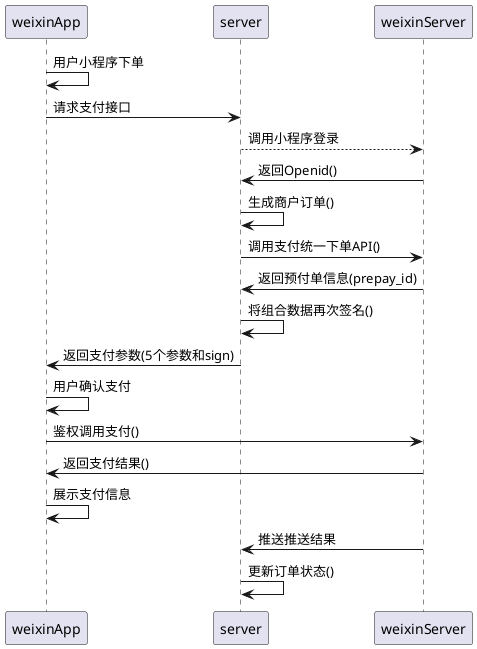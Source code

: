 @startuml
weixinApp-> weixinApp:用户小程序下单
weixinApp-> server: 请求支付接口
server --> weixinServer: 调用小程序登录
weixinServer-> server: 返回Openid()
server->server:生成商户订单()
server->weixinServer: 调用支付统一下单API()
weixinServer->server: 返回预付单信息(prepay_id)
server->server: 将组合数据再次签名()
server->weixinApp:返回支付参数(5个参数和sign)
weixinApp->weixinApp:用户确认支付
weixinApp->weixinServer:鉴权调用支付()
weixinServer->weixinApp:返回支付结果()
weixinApp->weixinApp:展示支付信息
weixinServer->server:推送推送结果
server->server:更新订单状态()
@enduml